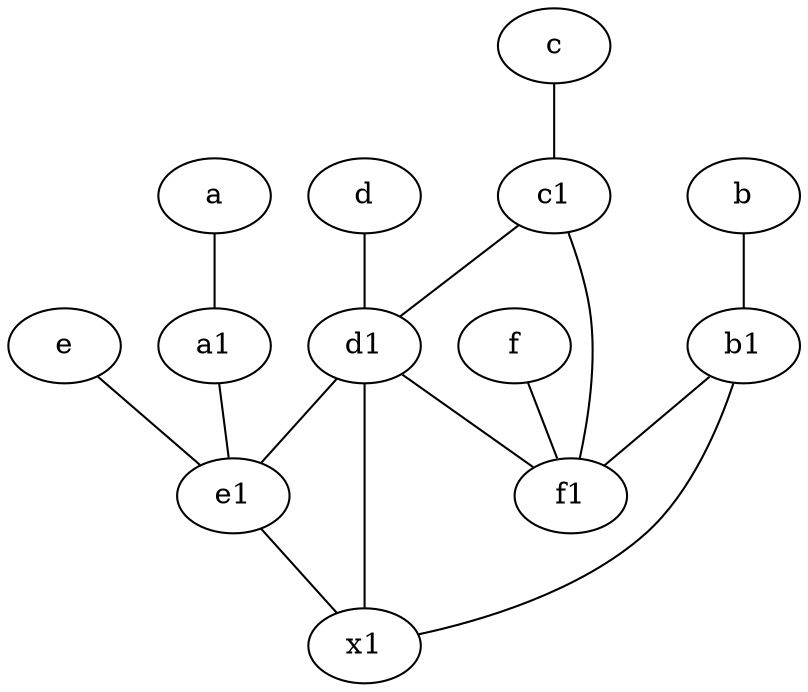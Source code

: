 graph {
	node [labelfontsize=50]
	b [labelfontsize=50 pos="10,4!"]
	x1 [labelfontsize=50]
	e1 [labelfontsize=50 pos="7,7!"]
	b1 [labelfontsize=50 pos="9,4!"]
	c [labelfontsize=50 pos="4.5,2!"]
	d [labelfontsize=50 pos="2,5!"]
	f [labelfontsize=50 pos="3,9!"]
	f1 [labelfontsize=50 pos="3,8!"]
	e [labelfontsize=50 pos="7,9!"]
	a [labelfontsize=50 pos="8,2!"]
	d1 [labelfontsize=50 pos="3,5!"]
	a1 [labelfontsize=50 pos="8,3!"]
	c1 [labelfontsize=50 pos="4.5,3!"]
	a -- a1
	e -- e1
	f -- f1
	a1 -- e1
	d1 -- x1
	d -- d1
	b1 -- f1
	b -- b1
	c1 -- f1
	c1 -- d1
	c -- c1
	e1 -- x1
	d1 -- f1
	b1 -- x1
	d1 -- e1
}
